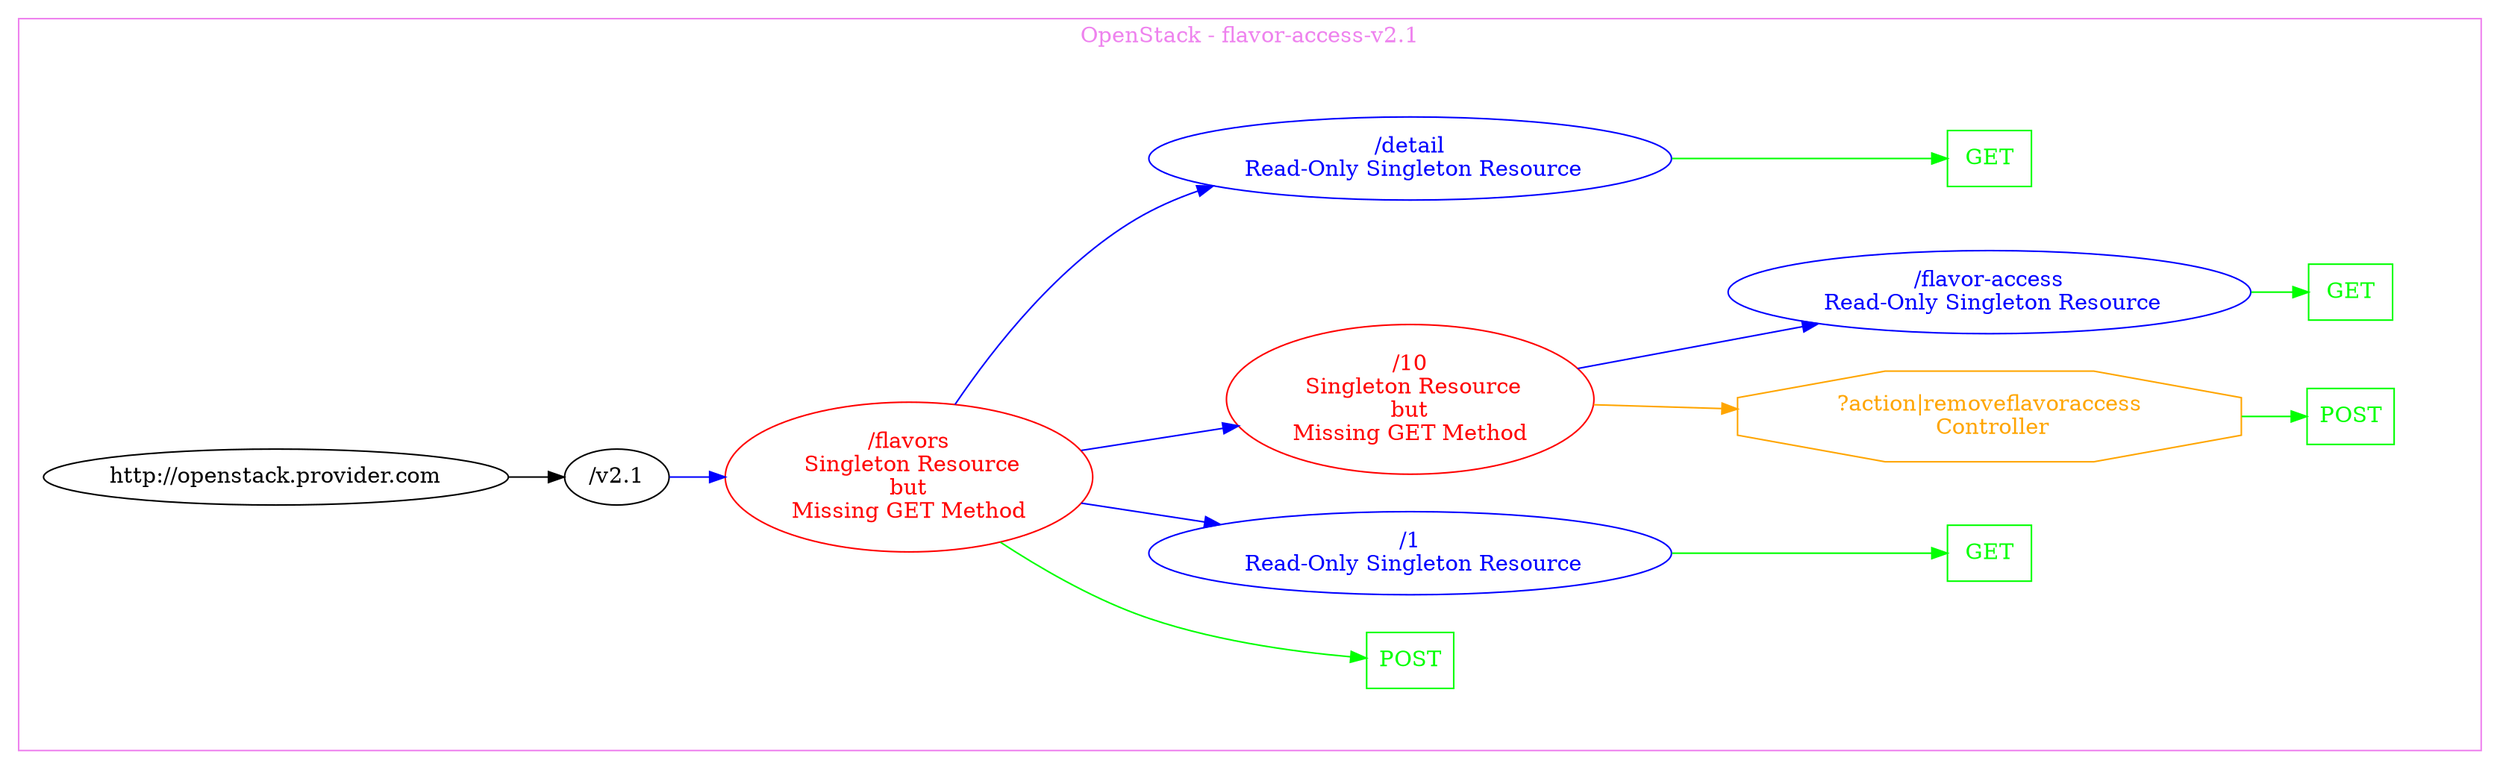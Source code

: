 digraph Cloud_Computing_REST_API {
rankdir="LR";
subgraph cluster_0 {
label="OpenStack - flavor-access-v2.1"
color=violet
fontcolor=violet
subgraph cluster_1 {
label=""
color=white
fontcolor=white
node1 [label="http://openstack.provider.com", shape="ellipse", color="black", fontcolor="black"]
node1 -> node2 [color="black", fontcolor="black"]
subgraph cluster_2 {
label=""
color=white
fontcolor=white
node2 [label="/v2.1", shape="ellipse", color="black", fontcolor="black"]
node2 -> node3 [color="blue", fontcolor="blue"]
subgraph cluster_3 {
label=""
color=white
fontcolor=white
node3 [label="/flavors\n Singleton Resource\nbut\nMissing GET Method", shape="ellipse", color="red", fontcolor="red"]
node3 -> node4 [color="green", fontcolor="green"]
subgraph cluster_4 {
label=""
color=white
fontcolor=white
node4 [label="POST", shape="box", color="green", fontcolor="green"]
}
node3 -> node5 [color="blue", fontcolor="blue"]
subgraph cluster_5 {
label=""
color=white
fontcolor=white
node5 [label="/1\n Read-Only Singleton Resource", shape="ellipse", color="blue", fontcolor="blue"]
node5 -> node6 [color="green", fontcolor="green"]
subgraph cluster_6 {
label=""
color=white
fontcolor=white
node6 [label="GET", shape="box", color="green", fontcolor="green"]
}
}
node3 -> node7 [color="blue", fontcolor="blue"]
subgraph cluster_7 {
label=""
color=white
fontcolor=white
node7 [label="/10\n Singleton Resource\nbut\nMissing GET Method", shape="ellipse", color="red", fontcolor="red"]
node7 -> node8 [color="orange", fontcolor="orange"]
subgraph cluster_8 {
label=""
color=white
fontcolor=white
node8 [label="?action|removeflavoraccess\n Controller", shape="octagon", color="orange", fontcolor="orange"]
node8 -> node9 [color="green", fontcolor="green"]
subgraph cluster_9 {
label=""
color=white
fontcolor=white
node9 [label="POST", shape="box", color="green", fontcolor="green"]
}
}
node7 -> node10 [color="blue", fontcolor="blue"]
subgraph cluster_10 {
label=""
color=white
fontcolor=white
node10 [label="/flavor-access\n Read-Only Singleton Resource", shape="ellipse", color="blue", fontcolor="blue"]
node10 -> node11 [color="green", fontcolor="green"]
subgraph cluster_11 {
label=""
color=white
fontcolor=white
node11 [label="GET", shape="box", color="green", fontcolor="green"]
}
}
}
node3 -> node12 [color="blue", fontcolor="blue"]
subgraph cluster_12 {
label=""
color=white
fontcolor=white
node12 [label="/detail\n Read-Only Singleton Resource", shape="ellipse", color="blue", fontcolor="blue"]
node12 -> node13 [color="green", fontcolor="green"]
subgraph cluster_13 {
label=""
color=white
fontcolor=white
node13 [label="GET", shape="box", color="green", fontcolor="green"]
}
}
}
}
}
}
}
